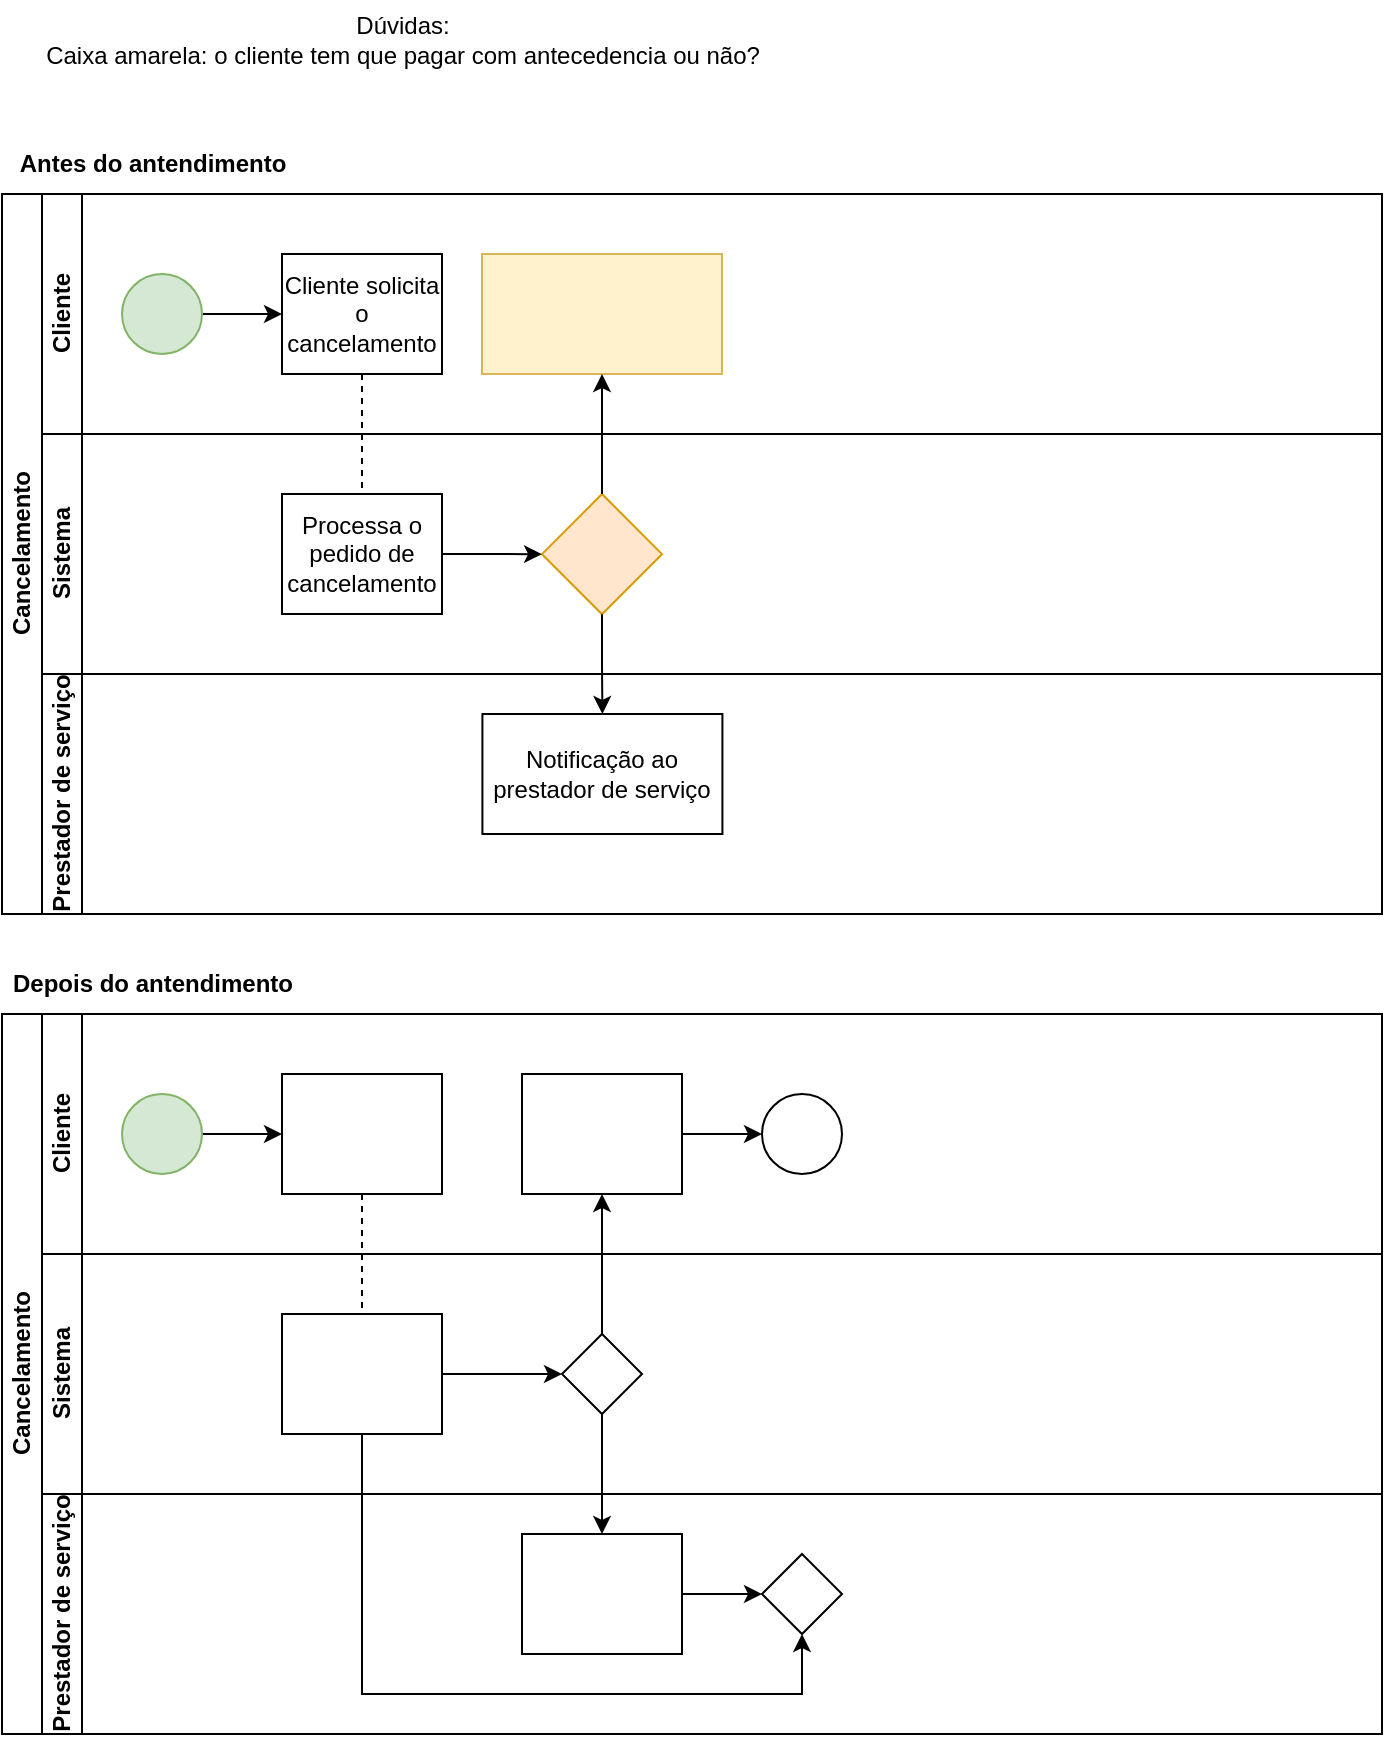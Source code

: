 <mxfile version="24.0.0" type="github">
  <diagram id="prtHgNgQTEPvFCAcTncT" name="Page-1">
    <mxGraphModel dx="1004" dy="523" grid="1" gridSize="10" guides="1" tooltips="1" connect="1" arrows="1" fold="1" page="1" pageScale="1" pageWidth="827" pageHeight="1169" math="0" shadow="0">
      <root>
        <mxCell id="0" />
        <mxCell id="1" parent="0" />
        <mxCell id="dNxyNK7c78bLwvsdeMH5-19" value="Cancelamento" style="swimlane;html=1;childLayout=stackLayout;resizeParent=1;resizeParentMax=0;horizontal=0;startSize=20;horizontalStack=0;" parent="1" vertex="1">
          <mxGeometry x="120" y="120" width="690" height="360" as="geometry" />
        </mxCell>
        <mxCell id="dNxyNK7c78bLwvsdeMH5-27" value="" style="edgeStyle=orthogonalEdgeStyle;rounded=0;orthogonalLoop=1;jettySize=auto;html=1;dashed=1;endArrow=none;endFill=0;" parent="dNxyNK7c78bLwvsdeMH5-19" source="dNxyNK7c78bLwvsdeMH5-24" target="dNxyNK7c78bLwvsdeMH5-26" edge="1">
          <mxGeometry relative="1" as="geometry" />
        </mxCell>
        <mxCell id="dNxyNK7c78bLwvsdeMH5-20" value="Cliente" style="swimlane;html=1;startSize=20;horizontal=0;" parent="dNxyNK7c78bLwvsdeMH5-19" vertex="1">
          <mxGeometry x="20" width="670" height="120" as="geometry" />
        </mxCell>
        <mxCell id="dNxyNK7c78bLwvsdeMH5-25" value="" style="edgeStyle=orthogonalEdgeStyle;rounded=0;orthogonalLoop=1;jettySize=auto;html=1;" parent="dNxyNK7c78bLwvsdeMH5-20" source="dNxyNK7c78bLwvsdeMH5-23" target="dNxyNK7c78bLwvsdeMH5-24" edge="1">
          <mxGeometry relative="1" as="geometry" />
        </mxCell>
        <mxCell id="dNxyNK7c78bLwvsdeMH5-23" value="" style="ellipse;whiteSpace=wrap;html=1;fillColor=#d5e8d4;strokeColor=#82b366;" parent="dNxyNK7c78bLwvsdeMH5-20" vertex="1">
          <mxGeometry x="40" y="40" width="40" height="40" as="geometry" />
        </mxCell>
        <mxCell id="dNxyNK7c78bLwvsdeMH5-24" value="Cliente solicita o cancelamento" style="rounded=0;whiteSpace=wrap;html=1;fontFamily=Helvetica;fontSize=12;fontColor=#000000;align=center;" parent="dNxyNK7c78bLwvsdeMH5-20" vertex="1">
          <mxGeometry x="120" y="30" width="80" height="60" as="geometry" />
        </mxCell>
        <mxCell id="i0STGZXZ2wKi7M2kmN0H-50" value="" style="rounded=0;whiteSpace=wrap;html=1;fillColor=#fff2cc;strokeColor=#d6b656;" vertex="1" parent="dNxyNK7c78bLwvsdeMH5-20">
          <mxGeometry x="220.001" y="30.0" width="120" height="60" as="geometry" />
        </mxCell>
        <mxCell id="dNxyNK7c78bLwvsdeMH5-21" value="Sistema" style="swimlane;html=1;startSize=20;horizontal=0;" parent="dNxyNK7c78bLwvsdeMH5-19" vertex="1">
          <mxGeometry x="20" y="120" width="670" height="120" as="geometry" />
        </mxCell>
        <mxCell id="dNxyNK7c78bLwvsdeMH5-26" value="Processa o pedido de cancelamento" style="rounded=0;whiteSpace=wrap;html=1;fontFamily=Helvetica;fontSize=12;fontColor=#000000;align=center;" parent="dNxyNK7c78bLwvsdeMH5-21" vertex="1">
          <mxGeometry x="120" y="30" width="80" height="60" as="geometry" />
        </mxCell>
        <mxCell id="i0STGZXZ2wKi7M2kmN0H-46" value="" style="rhombus;whiteSpace=wrap;html=1;fillColor=#ffe6cc;strokeColor=#d79b00;" vertex="1" parent="dNxyNK7c78bLwvsdeMH5-21">
          <mxGeometry x="250" y="30" width="60" height="60.16" as="geometry" />
        </mxCell>
        <mxCell id="i0STGZXZ2wKi7M2kmN0H-45" style="edgeStyle=orthogonalEdgeStyle;rounded=0;orthogonalLoop=1;jettySize=auto;html=1;exitX=1;exitY=0.5;exitDx=0;exitDy=0;" edge="1" parent="dNxyNK7c78bLwvsdeMH5-21" source="dNxyNK7c78bLwvsdeMH5-26" target="i0STGZXZ2wKi7M2kmN0H-46">
          <mxGeometry relative="1" as="geometry">
            <mxPoint x="280" y="60.158" as="targetPoint" />
          </mxGeometry>
        </mxCell>
        <mxCell id="dNxyNK7c78bLwvsdeMH5-22" value="Prestador de serviço" style="swimlane;html=1;startSize=20;horizontal=0;" parent="dNxyNK7c78bLwvsdeMH5-19" vertex="1">
          <mxGeometry x="20" y="240" width="670" height="120" as="geometry" />
        </mxCell>
        <mxCell id="i0STGZXZ2wKi7M2kmN0H-49" style="edgeStyle=orthogonalEdgeStyle;rounded=0;orthogonalLoop=1;jettySize=auto;html=1;exitX=0.5;exitY=0;exitDx=0;exitDy=0;" edge="1" parent="dNxyNK7c78bLwvsdeMH5-19" source="i0STGZXZ2wKi7M2kmN0H-46" target="i0STGZXZ2wKi7M2kmN0H-50">
          <mxGeometry relative="1" as="geometry">
            <mxPoint x="300.211" y="80.0" as="targetPoint" />
          </mxGeometry>
        </mxCell>
        <mxCell id="i0STGZXZ2wKi7M2kmN0H-23" value="Cancelamento" style="swimlane;html=1;childLayout=stackLayout;resizeParent=1;resizeParentMax=0;horizontal=0;startSize=20;horizontalStack=0;" vertex="1" parent="1">
          <mxGeometry x="120" y="530" width="690" height="360" as="geometry" />
        </mxCell>
        <mxCell id="i0STGZXZ2wKi7M2kmN0H-24" value="" style="edgeStyle=orthogonalEdgeStyle;rounded=0;orthogonalLoop=1;jettySize=auto;html=1;dashed=1;endArrow=none;endFill=0;" edge="1" parent="i0STGZXZ2wKi7M2kmN0H-23" source="i0STGZXZ2wKi7M2kmN0H-31" target="i0STGZXZ2wKi7M2kmN0H-37">
          <mxGeometry relative="1" as="geometry" />
        </mxCell>
        <mxCell id="i0STGZXZ2wKi7M2kmN0H-25" style="edgeStyle=orthogonalEdgeStyle;rounded=0;orthogonalLoop=1;jettySize=auto;html=1;endArrow=classic;endFill=1;" edge="1" parent="i0STGZXZ2wKi7M2kmN0H-23" source="i0STGZXZ2wKi7M2kmN0H-38" target="i0STGZXZ2wKi7M2kmN0H-33">
          <mxGeometry relative="1" as="geometry" />
        </mxCell>
        <mxCell id="i0STGZXZ2wKi7M2kmN0H-26" style="edgeStyle=orthogonalEdgeStyle;rounded=0;orthogonalLoop=1;jettySize=auto;html=1;endArrow=classic;endFill=1;" edge="1" parent="i0STGZXZ2wKi7M2kmN0H-23" source="i0STGZXZ2wKi7M2kmN0H-38" target="i0STGZXZ2wKi7M2kmN0H-41">
          <mxGeometry relative="1" as="geometry" />
        </mxCell>
        <mxCell id="i0STGZXZ2wKi7M2kmN0H-27" style="edgeStyle=orthogonalEdgeStyle;rounded=0;orthogonalLoop=1;jettySize=auto;html=1;endArrow=classic;endFill=1;" edge="1" parent="i0STGZXZ2wKi7M2kmN0H-23" source="i0STGZXZ2wKi7M2kmN0H-37" target="i0STGZXZ2wKi7M2kmN0H-42">
          <mxGeometry relative="1" as="geometry">
            <Array as="points">
              <mxPoint x="180" y="340" />
              <mxPoint x="400" y="340" />
            </Array>
          </mxGeometry>
        </mxCell>
        <mxCell id="i0STGZXZ2wKi7M2kmN0H-28" value="Cliente" style="swimlane;html=1;startSize=20;horizontal=0;" vertex="1" parent="i0STGZXZ2wKi7M2kmN0H-23">
          <mxGeometry x="20" width="670" height="120" as="geometry" />
        </mxCell>
        <mxCell id="i0STGZXZ2wKi7M2kmN0H-29" value="" style="edgeStyle=orthogonalEdgeStyle;rounded=0;orthogonalLoop=1;jettySize=auto;html=1;" edge="1" parent="i0STGZXZ2wKi7M2kmN0H-28" source="i0STGZXZ2wKi7M2kmN0H-30" target="i0STGZXZ2wKi7M2kmN0H-31">
          <mxGeometry relative="1" as="geometry" />
        </mxCell>
        <mxCell id="i0STGZXZ2wKi7M2kmN0H-30" value="" style="ellipse;whiteSpace=wrap;html=1;fillColor=#d5e8d4;strokeColor=#82b366;" vertex="1" parent="i0STGZXZ2wKi7M2kmN0H-28">
          <mxGeometry x="40" y="40" width="40" height="40" as="geometry" />
        </mxCell>
        <mxCell id="i0STGZXZ2wKi7M2kmN0H-31" value="" style="rounded=0;whiteSpace=wrap;html=1;fontFamily=Helvetica;fontSize=12;fontColor=#000000;align=center;" vertex="1" parent="i0STGZXZ2wKi7M2kmN0H-28">
          <mxGeometry x="120" y="30" width="80" height="60" as="geometry" />
        </mxCell>
        <mxCell id="i0STGZXZ2wKi7M2kmN0H-32" value="" style="edgeStyle=orthogonalEdgeStyle;rounded=0;orthogonalLoop=1;jettySize=auto;html=1;endArrow=classic;endFill=1;" edge="1" parent="i0STGZXZ2wKi7M2kmN0H-28" source="i0STGZXZ2wKi7M2kmN0H-33" target="i0STGZXZ2wKi7M2kmN0H-34">
          <mxGeometry relative="1" as="geometry" />
        </mxCell>
        <mxCell id="i0STGZXZ2wKi7M2kmN0H-33" value="" style="rounded=0;whiteSpace=wrap;html=1;fontFamily=Helvetica;fontSize=12;fontColor=#000000;align=center;" vertex="1" parent="i0STGZXZ2wKi7M2kmN0H-28">
          <mxGeometry x="240" y="30" width="80" height="60" as="geometry" />
        </mxCell>
        <mxCell id="i0STGZXZ2wKi7M2kmN0H-34" value="" style="ellipse;whiteSpace=wrap;html=1;" vertex="1" parent="i0STGZXZ2wKi7M2kmN0H-28">
          <mxGeometry x="360" y="40" width="40" height="40" as="geometry" />
        </mxCell>
        <mxCell id="i0STGZXZ2wKi7M2kmN0H-35" value="Sistema" style="swimlane;html=1;startSize=20;horizontal=0;" vertex="1" parent="i0STGZXZ2wKi7M2kmN0H-23">
          <mxGeometry x="20" y="120" width="670" height="120" as="geometry" />
        </mxCell>
        <mxCell id="i0STGZXZ2wKi7M2kmN0H-36" value="" style="edgeStyle=orthogonalEdgeStyle;rounded=0;orthogonalLoop=1;jettySize=auto;html=1;endArrow=classic;endFill=1;" edge="1" parent="i0STGZXZ2wKi7M2kmN0H-35" source="i0STGZXZ2wKi7M2kmN0H-37" target="i0STGZXZ2wKi7M2kmN0H-38">
          <mxGeometry relative="1" as="geometry" />
        </mxCell>
        <mxCell id="i0STGZXZ2wKi7M2kmN0H-37" value="" style="rounded=0;whiteSpace=wrap;html=1;fontFamily=Helvetica;fontSize=12;fontColor=#000000;align=center;" vertex="1" parent="i0STGZXZ2wKi7M2kmN0H-35">
          <mxGeometry x="120" y="30" width="80" height="60" as="geometry" />
        </mxCell>
        <mxCell id="i0STGZXZ2wKi7M2kmN0H-38" value="" style="rhombus;whiteSpace=wrap;html=1;fontFamily=Helvetica;fontSize=12;fontColor=#000000;align=center;" vertex="1" parent="i0STGZXZ2wKi7M2kmN0H-35">
          <mxGeometry x="260" y="40" width="40" height="40" as="geometry" />
        </mxCell>
        <mxCell id="i0STGZXZ2wKi7M2kmN0H-39" value="Prestador de serviço" style="swimlane;html=1;startSize=20;horizontal=0;" vertex="1" parent="i0STGZXZ2wKi7M2kmN0H-23">
          <mxGeometry x="20" y="240" width="670" height="120" as="geometry" />
        </mxCell>
        <mxCell id="i0STGZXZ2wKi7M2kmN0H-40" value="" style="edgeStyle=orthogonalEdgeStyle;rounded=0;orthogonalLoop=1;jettySize=auto;html=1;endArrow=classic;endFill=1;" edge="1" parent="i0STGZXZ2wKi7M2kmN0H-39" source="i0STGZXZ2wKi7M2kmN0H-41" target="i0STGZXZ2wKi7M2kmN0H-42">
          <mxGeometry relative="1" as="geometry" />
        </mxCell>
        <mxCell id="i0STGZXZ2wKi7M2kmN0H-41" value="" style="rounded=0;whiteSpace=wrap;html=1;fontFamily=Helvetica;fontSize=12;fontColor=#000000;align=center;" vertex="1" parent="i0STGZXZ2wKi7M2kmN0H-39">
          <mxGeometry x="240" y="20" width="80" height="60" as="geometry" />
        </mxCell>
        <mxCell id="i0STGZXZ2wKi7M2kmN0H-42" value="" style="rhombus;whiteSpace=wrap;html=1;fontFamily=Helvetica;fontSize=12;fontColor=#000000;align=center;" vertex="1" parent="i0STGZXZ2wKi7M2kmN0H-39">
          <mxGeometry x="360" y="30" width="40" height="40" as="geometry" />
        </mxCell>
        <mxCell id="i0STGZXZ2wKi7M2kmN0H-43" value="Antes do antendimento" style="text;html=1;align=center;verticalAlign=middle;resizable=0;points=[];autosize=1;strokeColor=none;fillColor=none;fontStyle=1" vertex="1" parent="1">
          <mxGeometry x="120" y="90" width="150" height="30" as="geometry" />
        </mxCell>
        <mxCell id="i0STGZXZ2wKi7M2kmN0H-44" value="Depois do antendimento" style="text;html=1;align=center;verticalAlign=middle;resizable=0;points=[];autosize=1;strokeColor=none;fillColor=none;fontStyle=1" vertex="1" parent="1">
          <mxGeometry x="120" y="500" width="150" height="30" as="geometry" />
        </mxCell>
        <mxCell id="i0STGZXZ2wKi7M2kmN0H-48" value="Notificação ao prestador de serviço" style="rounded=0;whiteSpace=wrap;html=1;" vertex="1" parent="1">
          <mxGeometry x="360.211" y="380" width="120" height="60" as="geometry" />
        </mxCell>
        <mxCell id="i0STGZXZ2wKi7M2kmN0H-47" style="edgeStyle=orthogonalEdgeStyle;rounded=0;orthogonalLoop=1;jettySize=auto;html=1;exitX=0.5;exitY=1;exitDx=0;exitDy=0;" edge="1" parent="1" source="i0STGZXZ2wKi7M2kmN0H-46" target="i0STGZXZ2wKi7M2kmN0H-48">
          <mxGeometry relative="1" as="geometry">
            <mxPoint x="420.211" y="410" as="targetPoint" />
          </mxGeometry>
        </mxCell>
        <mxCell id="i0STGZXZ2wKi7M2kmN0H-51" value="Dúvidas:&lt;div&gt;Caixa amarela: o cliente tem que pagar com antecedencia ou não?&lt;/div&gt;" style="text;html=1;align=center;verticalAlign=middle;resizable=0;points=[];autosize=1;strokeColor=none;fillColor=none;" vertex="1" parent="1">
          <mxGeometry x="130" y="23" width="380" height="40" as="geometry" />
        </mxCell>
      </root>
    </mxGraphModel>
  </diagram>
</mxfile>
